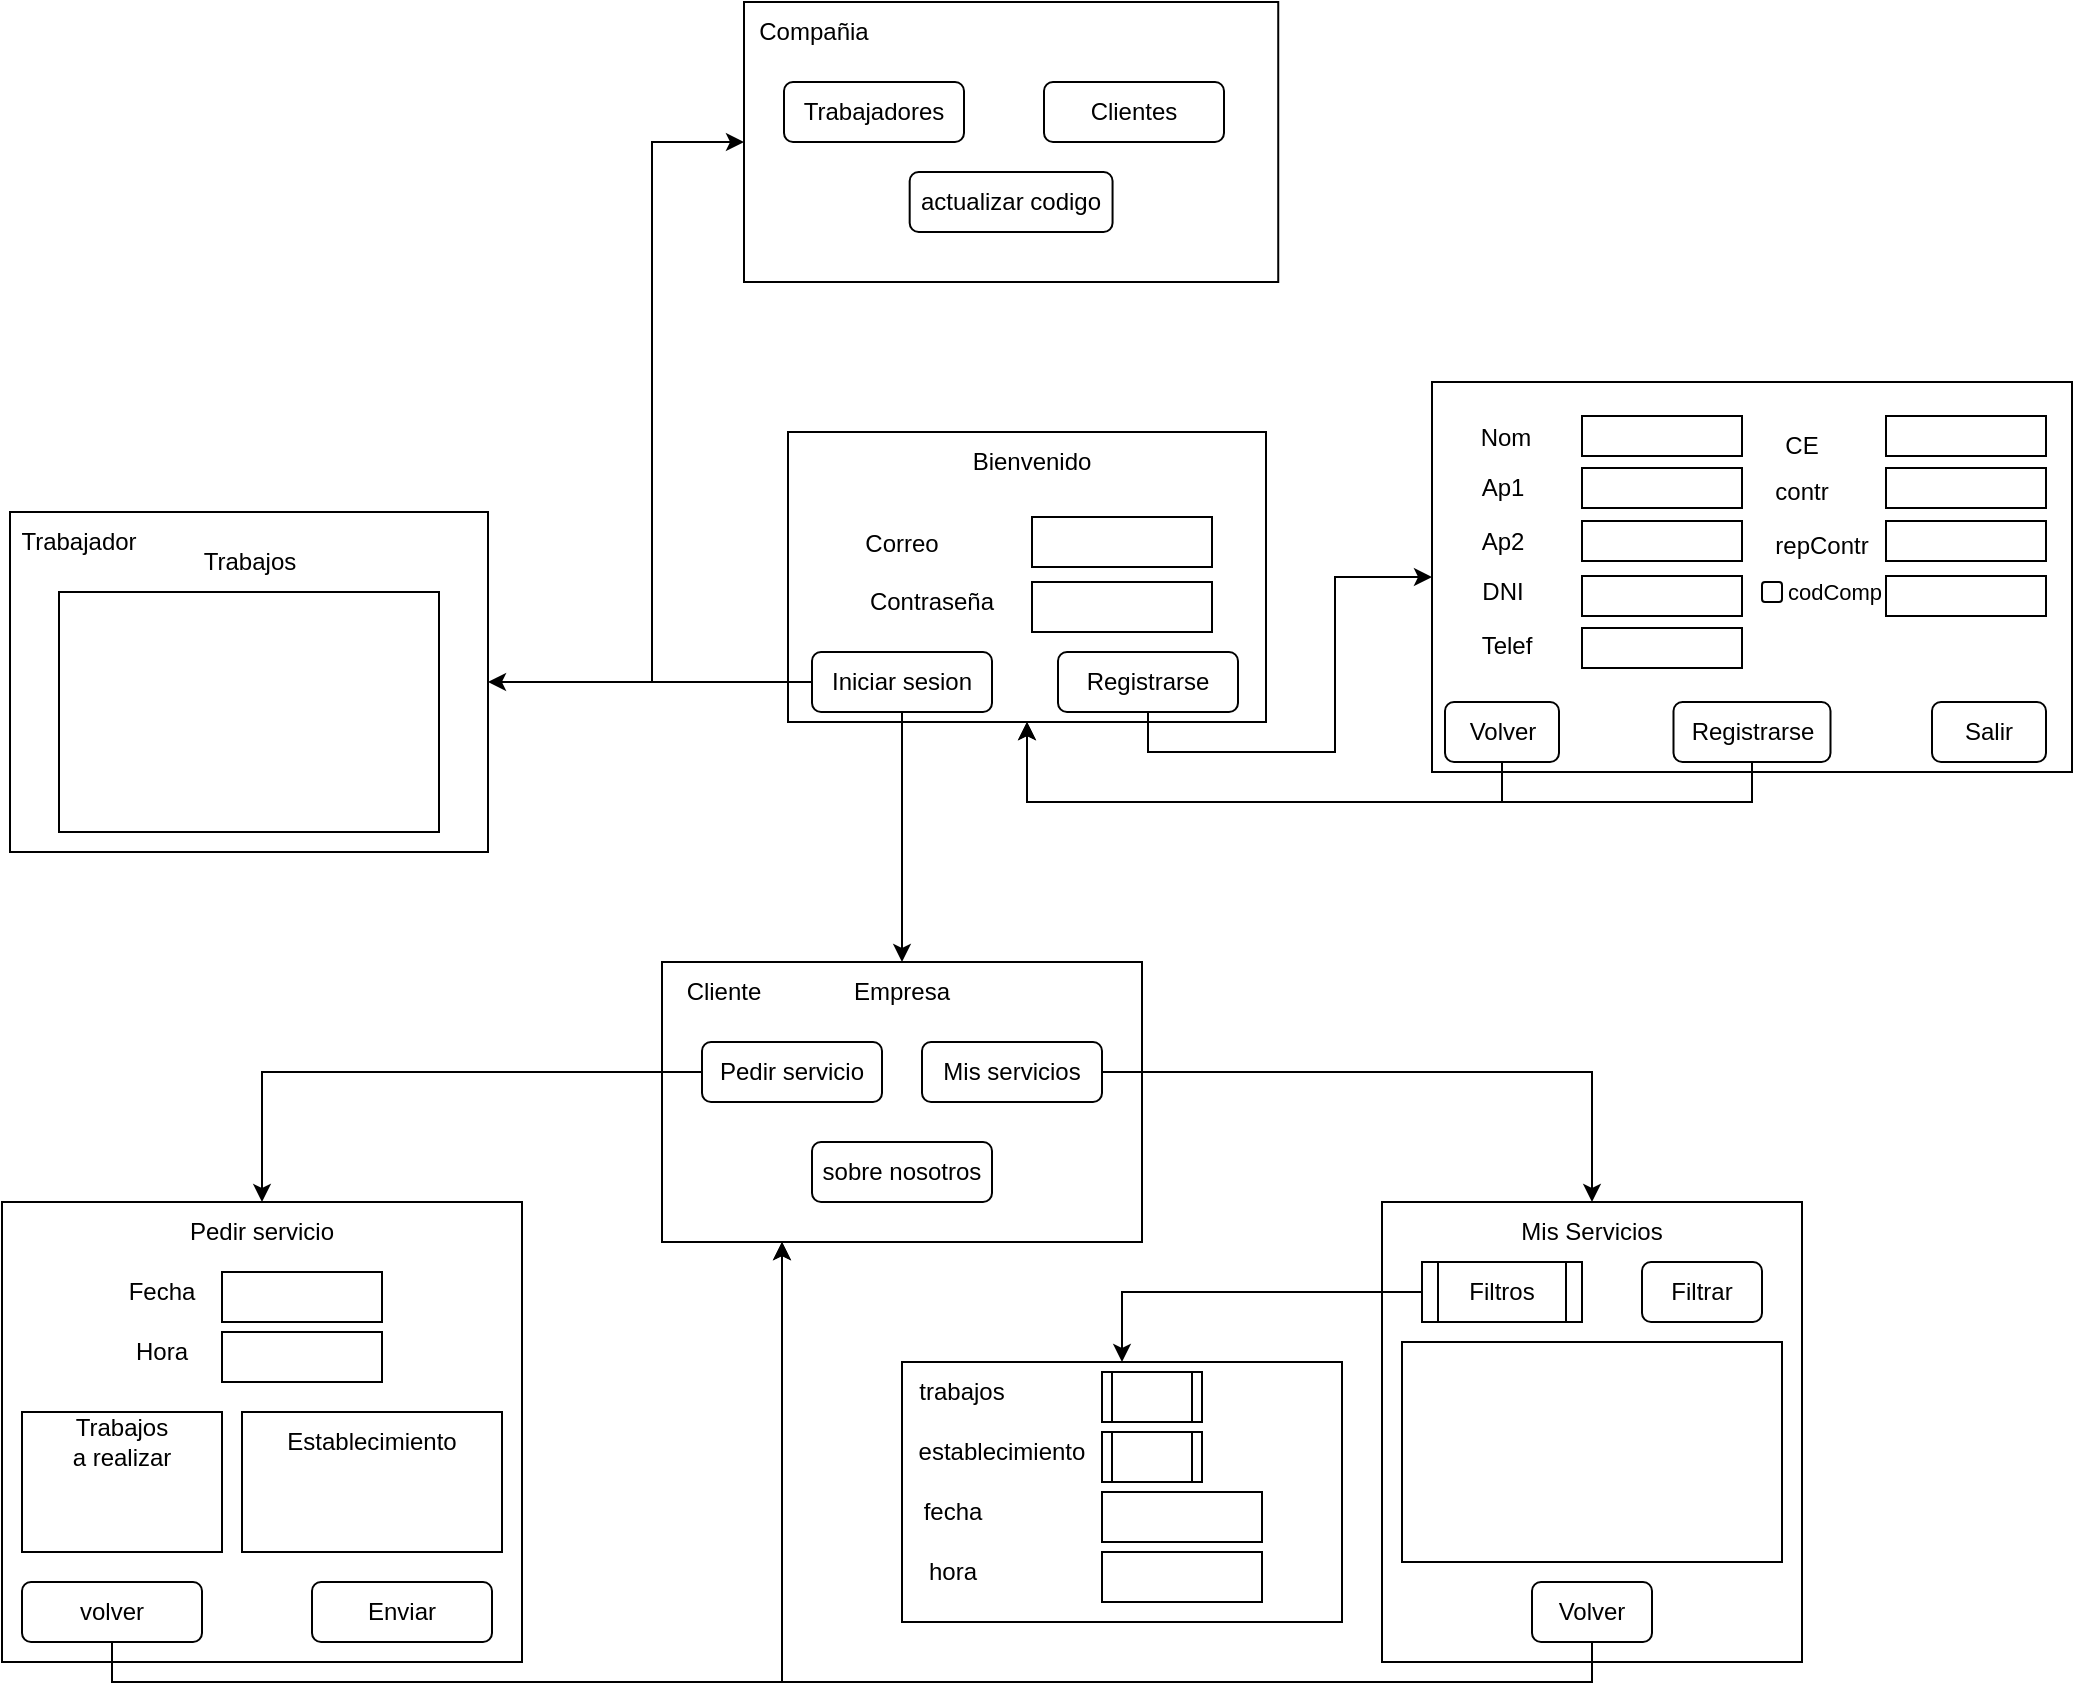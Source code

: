 <mxfile version="26.0.4">
  <diagram name="Página-1" id="4CFZficNCrLkznkdq3Yj">
    <mxGraphModel dx="1139" dy="893" grid="1" gridSize="10" guides="1" tooltips="1" connect="1" arrows="1" fold="1" page="1" pageScale="1" pageWidth="1100" pageHeight="900" math="0" shadow="0">
      <root>
        <mxCell id="0" />
        <mxCell id="1" parent="0" />
        <mxCell id="he30Ml1P8pCFyXs213_a-2" value="" style="rounded=0;whiteSpace=wrap;html=1;" vertex="1" parent="1">
          <mxGeometry x="375" y="520" width="240" height="140" as="geometry" />
        </mxCell>
        <mxCell id="he30Ml1P8pCFyXs213_a-3" value="Cliente" style="text;html=1;align=center;verticalAlign=middle;whiteSpace=wrap;rounded=0;" vertex="1" parent="1">
          <mxGeometry x="376" y="520" width="60" height="30" as="geometry" />
        </mxCell>
        <mxCell id="he30Ml1P8pCFyXs213_a-4" value="Empresa" style="text;html=1;align=center;verticalAlign=middle;whiteSpace=wrap;rounded=0;" vertex="1" parent="1">
          <mxGeometry x="465" y="520" width="60" height="30" as="geometry" />
        </mxCell>
        <mxCell id="he30Ml1P8pCFyXs213_a-11" style="edgeStyle=orthogonalEdgeStyle;rounded=0;orthogonalLoop=1;jettySize=auto;html=1;exitX=0;exitY=0.5;exitDx=0;exitDy=0;entryX=0.5;entryY=0;entryDx=0;entryDy=0;" edge="1" parent="1" source="he30Ml1P8pCFyXs213_a-6" target="he30Ml1P8pCFyXs213_a-12">
          <mxGeometry relative="1" as="geometry">
            <mxPoint x="195" y="650" as="targetPoint" />
          </mxGeometry>
        </mxCell>
        <mxCell id="he30Ml1P8pCFyXs213_a-6" value="Pedir servicio" style="rounded=1;whiteSpace=wrap;html=1;" vertex="1" parent="1">
          <mxGeometry x="395" y="560" width="90" height="30" as="geometry" />
        </mxCell>
        <mxCell id="he30Ml1P8pCFyXs213_a-14" style="edgeStyle=orthogonalEdgeStyle;rounded=0;orthogonalLoop=1;jettySize=auto;html=1;exitX=1;exitY=0.5;exitDx=0;exitDy=0;entryX=0.5;entryY=0;entryDx=0;entryDy=0;" edge="1" parent="1" source="he30Ml1P8pCFyXs213_a-7" target="he30Ml1P8pCFyXs213_a-13">
          <mxGeometry relative="1" as="geometry" />
        </mxCell>
        <mxCell id="he30Ml1P8pCFyXs213_a-7" value="Mis servicios" style="rounded=1;whiteSpace=wrap;html=1;" vertex="1" parent="1">
          <mxGeometry x="505" y="560" width="90" height="30" as="geometry" />
        </mxCell>
        <mxCell id="he30Ml1P8pCFyXs213_a-9" value="sobre nosotros" style="rounded=1;whiteSpace=wrap;html=1;" vertex="1" parent="1">
          <mxGeometry x="450" y="610" width="90" height="30" as="geometry" />
        </mxCell>
        <mxCell id="he30Ml1P8pCFyXs213_a-10" style="edgeStyle=orthogonalEdgeStyle;rounded=0;orthogonalLoop=1;jettySize=auto;html=1;exitX=0.5;exitY=1;exitDx=0;exitDy=0;" edge="1" parent="1">
          <mxGeometry relative="1" as="geometry">
            <mxPoint x="495" y="669" as="sourcePoint" />
            <mxPoint x="495" y="669" as="targetPoint" />
          </mxGeometry>
        </mxCell>
        <mxCell id="he30Ml1P8pCFyXs213_a-12" value="" style="rounded=0;whiteSpace=wrap;html=1;" vertex="1" parent="1">
          <mxGeometry x="45" y="640" width="260" height="230" as="geometry" />
        </mxCell>
        <mxCell id="he30Ml1P8pCFyXs213_a-13" value="" style="rounded=0;whiteSpace=wrap;html=1;" vertex="1" parent="1">
          <mxGeometry x="735" y="640" width="210" height="230" as="geometry" />
        </mxCell>
        <mxCell id="he30Ml1P8pCFyXs213_a-15" value="Pedir servicio" style="text;html=1;align=center;verticalAlign=middle;whiteSpace=wrap;rounded=0;" vertex="1" parent="1">
          <mxGeometry x="135" y="640" width="80" height="30" as="geometry" />
        </mxCell>
        <mxCell id="he30Ml1P8pCFyXs213_a-16" value="Mis Servicios" style="text;html=1;align=center;verticalAlign=middle;whiteSpace=wrap;rounded=0;" vertex="1" parent="1">
          <mxGeometry x="800" y="640" width="80" height="30" as="geometry" />
        </mxCell>
        <mxCell id="he30Ml1P8pCFyXs213_a-17" value="Fecha" style="text;html=1;align=center;verticalAlign=middle;whiteSpace=wrap;rounded=0;" vertex="1" parent="1">
          <mxGeometry x="95" y="670" width="60" height="30" as="geometry" />
        </mxCell>
        <mxCell id="he30Ml1P8pCFyXs213_a-18" value="Hora" style="text;html=1;align=center;verticalAlign=middle;whiteSpace=wrap;rounded=0;" vertex="1" parent="1">
          <mxGeometry x="95" y="700" width="60" height="30" as="geometry" />
        </mxCell>
        <mxCell id="he30Ml1P8pCFyXs213_a-19" value="" style="rounded=0;whiteSpace=wrap;html=1;" vertex="1" parent="1">
          <mxGeometry x="55" y="745" width="100" height="70" as="geometry" />
        </mxCell>
        <mxCell id="he30Ml1P8pCFyXs213_a-20" value="Trabajos&lt;div&gt;a realizar&lt;/div&gt;" style="text;html=1;align=center;verticalAlign=middle;whiteSpace=wrap;rounded=0;" vertex="1" parent="1">
          <mxGeometry x="75" y="745" width="60" height="30" as="geometry" />
        </mxCell>
        <mxCell id="he30Ml1P8pCFyXs213_a-22" value="" style="rounded=0;whiteSpace=wrap;html=1;" vertex="1" parent="1">
          <mxGeometry x="165" y="745" width="130" height="70" as="geometry" />
        </mxCell>
        <mxCell id="he30Ml1P8pCFyXs213_a-23" value="Establecimiento" style="text;html=1;align=center;verticalAlign=middle;whiteSpace=wrap;rounded=0;" vertex="1" parent="1">
          <mxGeometry x="200" y="745" width="60" height="30" as="geometry" />
        </mxCell>
        <mxCell id="he30Ml1P8pCFyXs213_a-80" style="edgeStyle=orthogonalEdgeStyle;rounded=0;orthogonalLoop=1;jettySize=auto;html=1;exitX=0.5;exitY=1;exitDx=0;exitDy=0;entryX=0.25;entryY=1;entryDx=0;entryDy=0;" edge="1" parent="1" source="he30Ml1P8pCFyXs213_a-25" target="he30Ml1P8pCFyXs213_a-2">
          <mxGeometry relative="1" as="geometry" />
        </mxCell>
        <mxCell id="he30Ml1P8pCFyXs213_a-25" value="volver" style="rounded=1;whiteSpace=wrap;html=1;" vertex="1" parent="1">
          <mxGeometry x="55" y="830" width="90" height="30" as="geometry" />
        </mxCell>
        <mxCell id="he30Ml1P8pCFyXs213_a-26" value="Enviar" style="rounded=1;whiteSpace=wrap;html=1;" vertex="1" parent="1">
          <mxGeometry x="200" y="830" width="90" height="30" as="geometry" />
        </mxCell>
        <mxCell id="he30Ml1P8pCFyXs213_a-27" value="" style="rounded=0;whiteSpace=wrap;html=1;" vertex="1" parent="1">
          <mxGeometry x="745" y="710" width="190" height="110" as="geometry" />
        </mxCell>
        <mxCell id="he30Ml1P8pCFyXs213_a-30" value="Filtrar" style="rounded=1;whiteSpace=wrap;html=1;" vertex="1" parent="1">
          <mxGeometry x="865" y="670" width="60" height="30" as="geometry" />
        </mxCell>
        <mxCell id="he30Ml1P8pCFyXs213_a-35" style="edgeStyle=orthogonalEdgeStyle;rounded=0;orthogonalLoop=1;jettySize=auto;html=1;exitX=0;exitY=0.5;exitDx=0;exitDy=0;entryX=0.5;entryY=0;entryDx=0;entryDy=0;" edge="1" parent="1" source="he30Ml1P8pCFyXs213_a-31" target="he30Ml1P8pCFyXs213_a-36">
          <mxGeometry relative="1" as="geometry">
            <mxPoint x="655" y="760" as="targetPoint" />
          </mxGeometry>
        </mxCell>
        <mxCell id="he30Ml1P8pCFyXs213_a-31" value="Filtros" style="shape=process;whiteSpace=wrap;html=1;backgroundOutline=1;" vertex="1" parent="1">
          <mxGeometry x="755" y="670" width="80" height="30" as="geometry" />
        </mxCell>
        <mxCell id="he30Ml1P8pCFyXs213_a-36" value="" style="rounded=0;whiteSpace=wrap;html=1;" vertex="1" parent="1">
          <mxGeometry x="495" y="720" width="220" height="130" as="geometry" />
        </mxCell>
        <mxCell id="he30Ml1P8pCFyXs213_a-37" value="trabajos" style="text;html=1;align=center;verticalAlign=middle;whiteSpace=wrap;rounded=0;" vertex="1" parent="1">
          <mxGeometry x="495" y="720" width="60" height="30" as="geometry" />
        </mxCell>
        <mxCell id="he30Ml1P8pCFyXs213_a-38" value="establecimiento" style="text;html=1;align=center;verticalAlign=middle;whiteSpace=wrap;rounded=0;" vertex="1" parent="1">
          <mxGeometry x="495" y="750" width="100" height="30" as="geometry" />
        </mxCell>
        <mxCell id="he30Ml1P8pCFyXs213_a-39" value="fecha" style="text;html=1;align=center;verticalAlign=middle;resizable=0;points=[];autosize=1;strokeColor=none;fillColor=none;" vertex="1" parent="1">
          <mxGeometry x="495" y="780" width="50" height="30" as="geometry" />
        </mxCell>
        <mxCell id="he30Ml1P8pCFyXs213_a-40" value="hora" style="text;html=1;align=center;verticalAlign=middle;resizable=0;points=[];autosize=1;strokeColor=none;fillColor=none;" vertex="1" parent="1">
          <mxGeometry x="495" y="810" width="50" height="30" as="geometry" />
        </mxCell>
        <mxCell id="he30Ml1P8pCFyXs213_a-42" value="" style="shape=process;whiteSpace=wrap;html=1;backgroundOutline=1;" vertex="1" parent="1">
          <mxGeometry x="595" y="725" width="50" height="25" as="geometry" />
        </mxCell>
        <mxCell id="he30Ml1P8pCFyXs213_a-43" value="" style="shape=process;whiteSpace=wrap;html=1;backgroundOutline=1;" vertex="1" parent="1">
          <mxGeometry x="595" y="755" width="50" height="25" as="geometry" />
        </mxCell>
        <mxCell id="he30Ml1P8pCFyXs213_a-45" value="" style="rounded=0;whiteSpace=wrap;html=1;" vertex="1" parent="1">
          <mxGeometry x="595" y="785" width="80" height="25" as="geometry" />
        </mxCell>
        <mxCell id="he30Ml1P8pCFyXs213_a-46" value="" style="rounded=0;whiteSpace=wrap;html=1;" vertex="1" parent="1">
          <mxGeometry x="595" y="815" width="80" height="25" as="geometry" />
        </mxCell>
        <mxCell id="he30Ml1P8pCFyXs213_a-47" value="" style="rounded=0;whiteSpace=wrap;html=1;" vertex="1" parent="1">
          <mxGeometry x="155" y="675" width="80" height="25" as="geometry" />
        </mxCell>
        <mxCell id="he30Ml1P8pCFyXs213_a-48" value="" style="rounded=0;whiteSpace=wrap;html=1;" vertex="1" parent="1">
          <mxGeometry x="155" y="705" width="80" height="25" as="geometry" />
        </mxCell>
        <mxCell id="he30Ml1P8pCFyXs213_a-49" value="" style="rounded=0;whiteSpace=wrap;html=1;" vertex="1" parent="1">
          <mxGeometry x="49" y="295" width="239" height="170" as="geometry" />
        </mxCell>
        <mxCell id="he30Ml1P8pCFyXs213_a-50" value="Trabajador" style="text;html=1;align=center;verticalAlign=middle;whiteSpace=wrap;rounded=0;" vertex="1" parent="1">
          <mxGeometry x="49" y="295" width="69" height="30" as="geometry" />
        </mxCell>
        <mxCell id="he30Ml1P8pCFyXs213_a-52" value="Trabajos" style="text;html=1;align=center;verticalAlign=middle;whiteSpace=wrap;rounded=0;" vertex="1" parent="1">
          <mxGeometry x="138.5" y="305" width="60" height="30" as="geometry" />
        </mxCell>
        <mxCell id="he30Ml1P8pCFyXs213_a-53" value="" style="rounded=0;whiteSpace=wrap;html=1;" vertex="1" parent="1">
          <mxGeometry x="73.5" y="335" width="190" height="120" as="geometry" />
        </mxCell>
        <mxCell id="he30Ml1P8pCFyXs213_a-54" value="" style="rounded=0;whiteSpace=wrap;html=1;" vertex="1" parent="1">
          <mxGeometry x="416" y="40" width="267.12" height="140" as="geometry" />
        </mxCell>
        <mxCell id="he30Ml1P8pCFyXs213_a-55" value="Compañia" style="text;html=1;align=center;verticalAlign=middle;whiteSpace=wrap;rounded=0;" vertex="1" parent="1">
          <mxGeometry x="416" y="40" width="70" height="30" as="geometry" />
        </mxCell>
        <mxCell id="he30Ml1P8pCFyXs213_a-56" value="Trabajadores" style="rounded=1;whiteSpace=wrap;html=1;" vertex="1" parent="1">
          <mxGeometry x="436" y="80" width="90" height="30" as="geometry" />
        </mxCell>
        <mxCell id="he30Ml1P8pCFyXs213_a-57" value="Clientes" style="rounded=1;whiteSpace=wrap;html=1;" vertex="1" parent="1">
          <mxGeometry x="566" y="80" width="90" height="30" as="geometry" />
        </mxCell>
        <mxCell id="he30Ml1P8pCFyXs213_a-59" value="actualizar codigo" style="rounded=1;whiteSpace=wrap;html=1;" vertex="1" parent="1">
          <mxGeometry x="498.84" y="125" width="101.44" height="30" as="geometry" />
        </mxCell>
        <mxCell id="he30Ml1P8pCFyXs213_a-60" value="" style="rounded=0;whiteSpace=wrap;html=1;" vertex="1" parent="1">
          <mxGeometry x="438" y="255" width="239" height="145" as="geometry" />
        </mxCell>
        <mxCell id="he30Ml1P8pCFyXs213_a-61" value="Correo&lt;span style=&quot;color: rgba(0, 0, 0, 0); font-family: monospace; font-size: 0px; text-align: start; text-wrap: nowrap;&quot;&gt;%3CmxGraphModel%3E%3Croot%3E%3CmxCell%20id%3D%220%22%2F%3E%3CmxCell%20id%3D%221%22%20parent%3D%220%22%2F%3E%3CmxCell%20id%3D%222%22%20value%3D%22%22%20style%3D%22rounded%3D0%3BwhiteSpace%3Dwrap%3Bhtml%3D1%3B%22%20vertex%3D%221%22%20parent%3D%221%22%3E%3CmxGeometry%20x%3D%2231%22%20y%3D%2275%22%20width%3D%22239%22%20height%3D%22170%22%20as%3D%22geometry%22%2F%3E%3C%2FmxCell%3E%3C%2Froot%3E%3C%2FmxGraphModel%3E&lt;/span&gt;" style="text;html=1;align=center;verticalAlign=middle;whiteSpace=wrap;rounded=0;" vertex="1" parent="1">
          <mxGeometry x="465" y="296" width="60" height="30" as="geometry" />
        </mxCell>
        <mxCell id="he30Ml1P8pCFyXs213_a-62" value="Contraseña" style="text;html=1;align=center;verticalAlign=middle;whiteSpace=wrap;rounded=0;" vertex="1" parent="1">
          <mxGeometry x="470" y="325" width="80" height="30" as="geometry" />
        </mxCell>
        <mxCell id="he30Ml1P8pCFyXs213_a-63" value="" style="rounded=0;whiteSpace=wrap;html=1;" vertex="1" parent="1">
          <mxGeometry x="560" y="297.5" width="90" height="25" as="geometry" />
        </mxCell>
        <mxCell id="he30Ml1P8pCFyXs213_a-64" value="" style="rounded=0;whiteSpace=wrap;html=1;" vertex="1" parent="1">
          <mxGeometry x="560" y="330" width="90" height="25" as="geometry" />
        </mxCell>
        <mxCell id="he30Ml1P8pCFyXs213_a-65" value="Bienvenido" style="text;html=1;align=center;verticalAlign=middle;whiteSpace=wrap;rounded=0;" vertex="1" parent="1">
          <mxGeometry x="529.5" y="255" width="60" height="30" as="geometry" />
        </mxCell>
        <mxCell id="he30Ml1P8pCFyXs213_a-68" style="edgeStyle=orthogonalEdgeStyle;rounded=0;orthogonalLoop=1;jettySize=auto;html=1;exitX=0.5;exitY=1;exitDx=0;exitDy=0;" edge="1" parent="1" source="he30Ml1P8pCFyXs213_a-66" target="he30Ml1P8pCFyXs213_a-2">
          <mxGeometry relative="1" as="geometry" />
        </mxCell>
        <mxCell id="he30Ml1P8pCFyXs213_a-69" style="edgeStyle=orthogonalEdgeStyle;rounded=0;orthogonalLoop=1;jettySize=auto;html=1;exitX=0;exitY=0.5;exitDx=0;exitDy=0;entryX=1;entryY=0.5;entryDx=0;entryDy=0;" edge="1" parent="1" source="he30Ml1P8pCFyXs213_a-66" target="he30Ml1P8pCFyXs213_a-49">
          <mxGeometry relative="1" as="geometry" />
        </mxCell>
        <mxCell id="he30Ml1P8pCFyXs213_a-116" style="edgeStyle=orthogonalEdgeStyle;rounded=0;orthogonalLoop=1;jettySize=auto;html=1;exitX=0;exitY=0.5;exitDx=0;exitDy=0;entryX=0;entryY=0.5;entryDx=0;entryDy=0;" edge="1" parent="1" source="he30Ml1P8pCFyXs213_a-66" target="he30Ml1P8pCFyXs213_a-54">
          <mxGeometry relative="1" as="geometry">
            <Array as="points">
              <mxPoint x="370" y="380" />
              <mxPoint x="370" y="110" />
            </Array>
          </mxGeometry>
        </mxCell>
        <mxCell id="he30Ml1P8pCFyXs213_a-66" value="Iniciar sesion" style="rounded=1;whiteSpace=wrap;html=1;" vertex="1" parent="1">
          <mxGeometry x="450" y="365" width="90" height="30" as="geometry" />
        </mxCell>
        <mxCell id="he30Ml1P8pCFyXs213_a-77" style="edgeStyle=orthogonalEdgeStyle;rounded=0;orthogonalLoop=1;jettySize=auto;html=1;exitX=0.5;exitY=1;exitDx=0;exitDy=0;entryX=0;entryY=0.5;entryDx=0;entryDy=0;" edge="1" parent="1" source="he30Ml1P8pCFyXs213_a-67" target="he30Ml1P8pCFyXs213_a-70">
          <mxGeometry relative="1" as="geometry" />
        </mxCell>
        <mxCell id="he30Ml1P8pCFyXs213_a-67" value="Registrarse" style="rounded=1;whiteSpace=wrap;html=1;" vertex="1" parent="1">
          <mxGeometry x="573" y="365" width="90" height="30" as="geometry" />
        </mxCell>
        <mxCell id="he30Ml1P8pCFyXs213_a-70" value="" style="rounded=0;whiteSpace=wrap;html=1;" vertex="1" parent="1">
          <mxGeometry x="760" y="230" width="320" height="195" as="geometry" />
        </mxCell>
        <mxCell id="he30Ml1P8pCFyXs213_a-76" style="edgeStyle=orthogonalEdgeStyle;rounded=0;orthogonalLoop=1;jettySize=auto;html=1;exitX=0.5;exitY=1;exitDx=0;exitDy=0;entryX=0.5;entryY=1;entryDx=0;entryDy=0;" edge="1" parent="1" source="he30Ml1P8pCFyXs213_a-71" target="he30Ml1P8pCFyXs213_a-60">
          <mxGeometry relative="1" as="geometry" />
        </mxCell>
        <mxCell id="he30Ml1P8pCFyXs213_a-71" value="Volver" style="rounded=1;whiteSpace=wrap;html=1;" vertex="1" parent="1">
          <mxGeometry x="766.5" y="390" width="57" height="30" as="geometry" />
        </mxCell>
        <mxCell id="he30Ml1P8pCFyXs213_a-74" style="edgeStyle=orthogonalEdgeStyle;rounded=0;orthogonalLoop=1;jettySize=auto;html=1;exitX=0.5;exitY=1;exitDx=0;exitDy=0;entryX=0.5;entryY=1;entryDx=0;entryDy=0;" edge="1" parent="1" source="he30Ml1P8pCFyXs213_a-72" target="he30Ml1P8pCFyXs213_a-60">
          <mxGeometry relative="1" as="geometry" />
        </mxCell>
        <mxCell id="he30Ml1P8pCFyXs213_a-72" value="Registrarse" style="rounded=1;whiteSpace=wrap;html=1;" vertex="1" parent="1">
          <mxGeometry x="880.75" y="390" width="78.5" height="30" as="geometry" />
        </mxCell>
        <mxCell id="he30Ml1P8pCFyXs213_a-73" value="Salir" style="rounded=1;whiteSpace=wrap;html=1;" vertex="1" parent="1">
          <mxGeometry x="1010" y="390" width="57" height="30" as="geometry" />
        </mxCell>
        <mxCell id="he30Ml1P8pCFyXs213_a-81" style="edgeStyle=orthogonalEdgeStyle;rounded=0;orthogonalLoop=1;jettySize=auto;html=1;exitX=0.5;exitY=1;exitDx=0;exitDy=0;entryX=0.25;entryY=1;entryDx=0;entryDy=0;" edge="1" parent="1" source="he30Ml1P8pCFyXs213_a-78" target="he30Ml1P8pCFyXs213_a-2">
          <mxGeometry relative="1" as="geometry" />
        </mxCell>
        <mxCell id="he30Ml1P8pCFyXs213_a-78" value="Volver" style="rounded=1;whiteSpace=wrap;html=1;" vertex="1" parent="1">
          <mxGeometry x="810" y="830" width="60" height="30" as="geometry" />
        </mxCell>
        <mxCell id="he30Ml1P8pCFyXs213_a-92" value="" style="rounded=0;whiteSpace=wrap;html=1;" vertex="1" parent="1">
          <mxGeometry x="835" y="247" width="80" height="20" as="geometry" />
        </mxCell>
        <mxCell id="he30Ml1P8pCFyXs213_a-97" value="" style="rounded=0;whiteSpace=wrap;html=1;" vertex="1" parent="1">
          <mxGeometry x="835" y="273" width="80" height="20" as="geometry" />
        </mxCell>
        <mxCell id="he30Ml1P8pCFyXs213_a-98" value="" style="rounded=0;whiteSpace=wrap;html=1;" vertex="1" parent="1">
          <mxGeometry x="835" y="299.5" width="80" height="20" as="geometry" />
        </mxCell>
        <mxCell id="he30Ml1P8pCFyXs213_a-99" value="" style="rounded=0;whiteSpace=wrap;html=1;" vertex="1" parent="1">
          <mxGeometry x="835" y="327" width="80" height="20" as="geometry" />
        </mxCell>
        <mxCell id="he30Ml1P8pCFyXs213_a-100" value="" style="rounded=0;whiteSpace=wrap;html=1;" vertex="1" parent="1">
          <mxGeometry x="835" y="353" width="80" height="20" as="geometry" />
        </mxCell>
        <mxCell id="he30Ml1P8pCFyXs213_a-101" value="" style="rounded=0;whiteSpace=wrap;html=1;" vertex="1" parent="1">
          <mxGeometry x="987" y="247" width="80" height="20" as="geometry" />
        </mxCell>
        <mxCell id="he30Ml1P8pCFyXs213_a-102" value="" style="rounded=0;whiteSpace=wrap;html=1;" vertex="1" parent="1">
          <mxGeometry x="987" y="273" width="80" height="20" as="geometry" />
        </mxCell>
        <mxCell id="he30Ml1P8pCFyXs213_a-103" value="" style="rounded=0;whiteSpace=wrap;html=1;" vertex="1" parent="1">
          <mxGeometry x="987" y="299.5" width="80" height="20" as="geometry" />
        </mxCell>
        <mxCell id="he30Ml1P8pCFyXs213_a-104" value="" style="rounded=0;whiteSpace=wrap;html=1;" vertex="1" parent="1">
          <mxGeometry x="987" y="327" width="80" height="20" as="geometry" />
        </mxCell>
        <mxCell id="he30Ml1P8pCFyXs213_a-106" value="" style="rounded=1;whiteSpace=wrap;html=1;" vertex="1" parent="1">
          <mxGeometry x="925" y="330" width="10" height="10" as="geometry" />
        </mxCell>
        <mxCell id="he30Ml1P8pCFyXs213_a-107" value="&lt;font style=&quot;font-size: 11px;&quot;&gt;codComp&lt;/font&gt;" style="text;html=1;align=center;verticalAlign=middle;whiteSpace=wrap;rounded=0;" vertex="1" parent="1">
          <mxGeometry x="929" y="318.75" width="65" height="32.5" as="geometry" />
        </mxCell>
        <mxCell id="he30Ml1P8pCFyXs213_a-108" value="contr" style="text;html=1;align=center;verticalAlign=middle;whiteSpace=wrap;rounded=0;" vertex="1" parent="1">
          <mxGeometry x="915" y="269.5" width="60" height="30" as="geometry" />
        </mxCell>
        <mxCell id="he30Ml1P8pCFyXs213_a-109" value="repContr" style="text;html=1;align=center;verticalAlign=middle;whiteSpace=wrap;rounded=0;" vertex="1" parent="1">
          <mxGeometry x="925" y="297" width="60" height="30" as="geometry" />
        </mxCell>
        <mxCell id="he30Ml1P8pCFyXs213_a-110" value="CE" style="text;html=1;align=center;verticalAlign=middle;whiteSpace=wrap;rounded=0;" vertex="1" parent="1">
          <mxGeometry x="915" y="247" width="60" height="30" as="geometry" />
        </mxCell>
        <mxCell id="he30Ml1P8pCFyXs213_a-111" value="Nom" style="text;html=1;align=center;verticalAlign=middle;whiteSpace=wrap;rounded=0;" vertex="1" parent="1">
          <mxGeometry x="766.5" y="243" width="60" height="30" as="geometry" />
        </mxCell>
        <mxCell id="he30Ml1P8pCFyXs213_a-112" value="Ap1" style="text;html=1;align=center;verticalAlign=middle;resizable=0;points=[];autosize=1;strokeColor=none;fillColor=none;" vertex="1" parent="1">
          <mxGeometry x="775" y="268" width="40" height="30" as="geometry" />
        </mxCell>
        <mxCell id="he30Ml1P8pCFyXs213_a-113" value="Ap2" style="text;html=1;align=center;verticalAlign=middle;resizable=0;points=[];autosize=1;strokeColor=none;fillColor=none;" vertex="1" parent="1">
          <mxGeometry x="775" y="294.5" width="40" height="30" as="geometry" />
        </mxCell>
        <mxCell id="he30Ml1P8pCFyXs213_a-114" value="DNI" style="text;html=1;align=center;verticalAlign=middle;resizable=0;points=[];autosize=1;strokeColor=none;fillColor=none;" vertex="1" parent="1">
          <mxGeometry x="775" y="320" width="40" height="30" as="geometry" />
        </mxCell>
        <mxCell id="he30Ml1P8pCFyXs213_a-115" value="Telef" style="text;html=1;align=center;verticalAlign=middle;resizable=0;points=[];autosize=1;strokeColor=none;fillColor=none;" vertex="1" parent="1">
          <mxGeometry x="771.5" y="347" width="50" height="30" as="geometry" />
        </mxCell>
      </root>
    </mxGraphModel>
  </diagram>
</mxfile>
